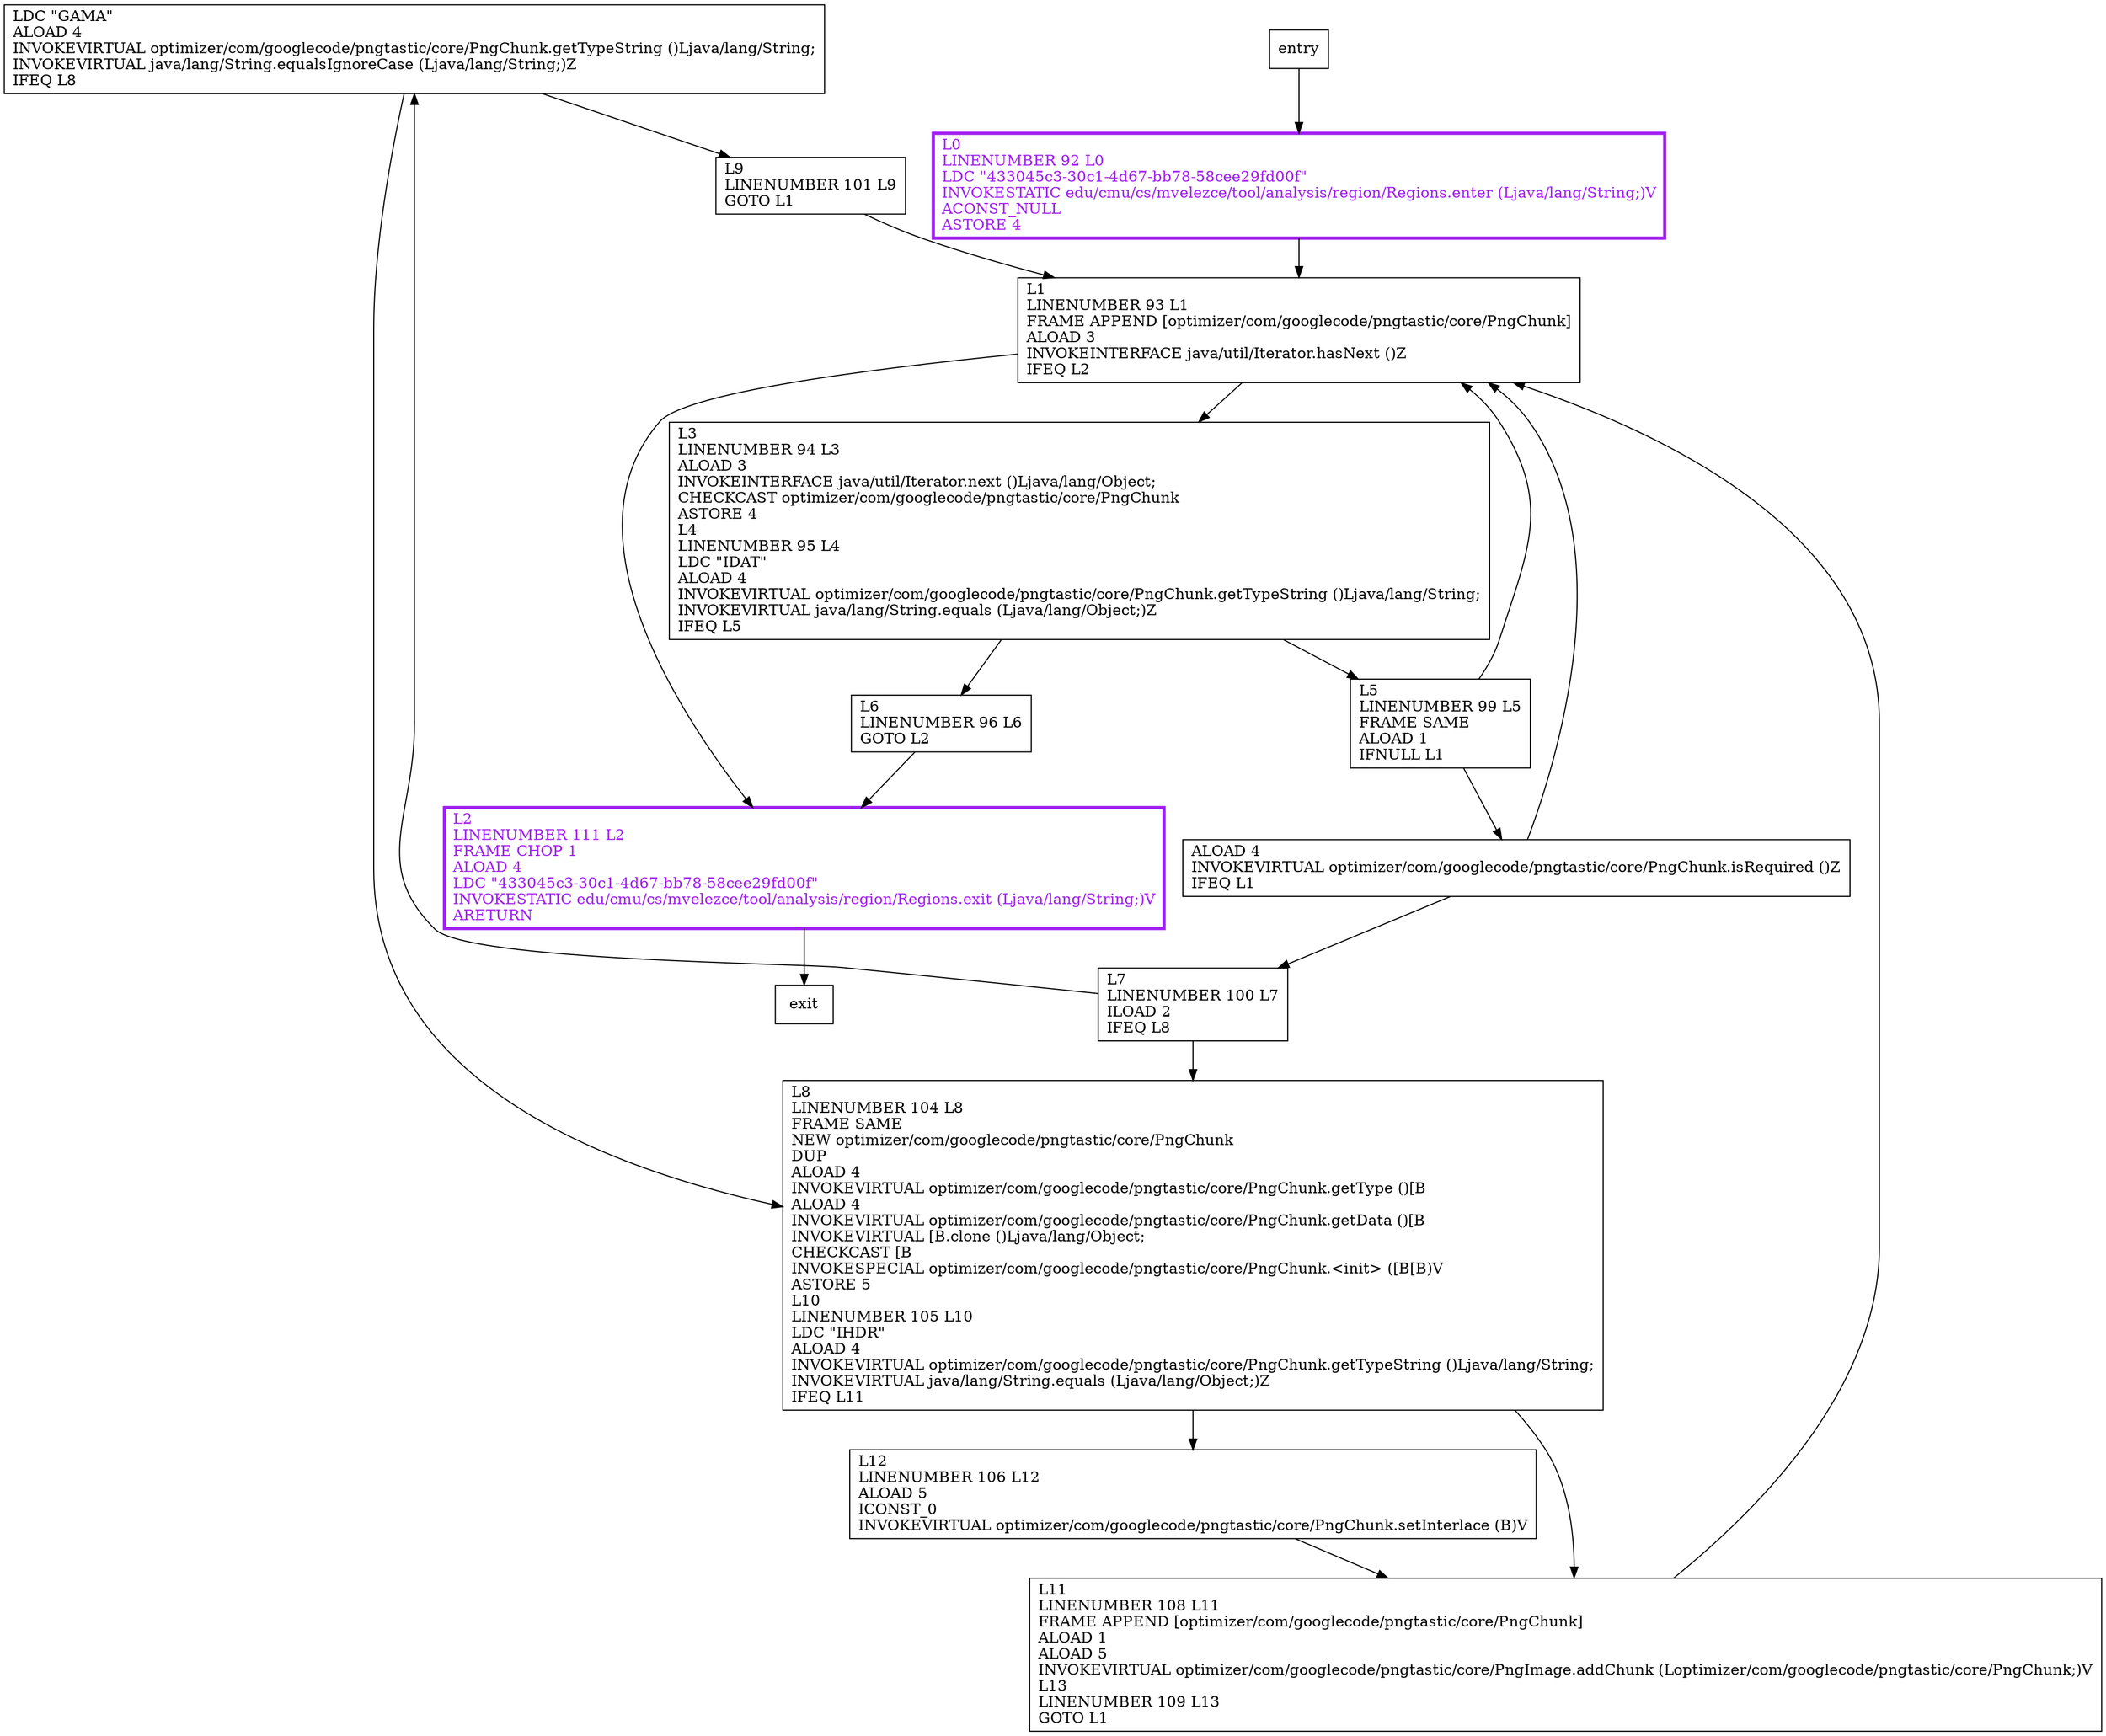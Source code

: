 digraph processHeadChunks {
node [shape=record];
585209498 [label="LDC \"GAMA\"\lALOAD 4\lINVOKEVIRTUAL optimizer/com/googlecode/pngtastic/core/PngChunk.getTypeString ()Ljava/lang/String;\lINVOKEVIRTUAL java/lang/String.equalsIgnoreCase (Ljava/lang/String;)Z\lIFEQ L8\l"];
2145996388 [label="L5\lLINENUMBER 99 L5\lFRAME SAME\lALOAD 1\lIFNULL L1\l"];
915876440 [label="L2\lLINENUMBER 111 L2\lFRAME CHOP 1\lALOAD 4\lLDC \"433045c3-30c1-4d67-bb78-58cee29fd00f\"\lINVOKESTATIC edu/cmu/cs/mvelezce/tool/analysis/region/Regions.exit (Ljava/lang/String;)V\lARETURN\l"];
1752036123 [label="L11\lLINENUMBER 108 L11\lFRAME APPEND [optimizer/com/googlecode/pngtastic/core/PngChunk]\lALOAD 1\lALOAD 5\lINVOKEVIRTUAL optimizer/com/googlecode/pngtastic/core/PngImage.addChunk (Loptimizer/com/googlecode/pngtastic/core/PngChunk;)V\lL13\lLINENUMBER 109 L13\lGOTO L1\l"];
933863963 [label="L1\lLINENUMBER 93 L1\lFRAME APPEND [optimizer/com/googlecode/pngtastic/core/PngChunk]\lALOAD 3\lINVOKEINTERFACE java/util/Iterator.hasNext ()Z\lIFEQ L2\l"];
369904385 [label="L9\lLINENUMBER 101 L9\lGOTO L1\l"];
1478643455 [label="L8\lLINENUMBER 104 L8\lFRAME SAME\lNEW optimizer/com/googlecode/pngtastic/core/PngChunk\lDUP\lALOAD 4\lINVOKEVIRTUAL optimizer/com/googlecode/pngtastic/core/PngChunk.getType ()[B\lALOAD 4\lINVOKEVIRTUAL optimizer/com/googlecode/pngtastic/core/PngChunk.getData ()[B\lINVOKEVIRTUAL [B.clone ()Ljava/lang/Object;\lCHECKCAST [B\lINVOKESPECIAL optimizer/com/googlecode/pngtastic/core/PngChunk.\<init\> ([B[B)V\lASTORE 5\lL10\lLINENUMBER 105 L10\lLDC \"IHDR\"\lALOAD 4\lINVOKEVIRTUAL optimizer/com/googlecode/pngtastic/core/PngChunk.getTypeString ()Ljava/lang/String;\lINVOKEVIRTUAL java/lang/String.equals (Ljava/lang/Object;)Z\lIFEQ L11\l"];
586292575 [label="L12\lLINENUMBER 106 L12\lALOAD 5\lICONST_0\lINVOKEVIRTUAL optimizer/com/googlecode/pngtastic/core/PngChunk.setInterlace (B)V\l"];
33085098 [label="L0\lLINENUMBER 92 L0\lLDC \"433045c3-30c1-4d67-bb78-58cee29fd00f\"\lINVOKESTATIC edu/cmu/cs/mvelezce/tool/analysis/region/Regions.enter (Ljava/lang/String;)V\lACONST_NULL\lASTORE 4\l"];
128920829 [label="L3\lLINENUMBER 94 L3\lALOAD 3\lINVOKEINTERFACE java/util/Iterator.next ()Ljava/lang/Object;\lCHECKCAST optimizer/com/googlecode/pngtastic/core/PngChunk\lASTORE 4\lL4\lLINENUMBER 95 L4\lLDC \"IDAT\"\lALOAD 4\lINVOKEVIRTUAL optimizer/com/googlecode/pngtastic/core/PngChunk.getTypeString ()Ljava/lang/String;\lINVOKEVIRTUAL java/lang/String.equals (Ljava/lang/Object;)Z\lIFEQ L5\l"];
2091927022 [label="L7\lLINENUMBER 100 L7\lILOAD 2\lIFEQ L8\l"];
1235200215 [label="ALOAD 4\lINVOKEVIRTUAL optimizer/com/googlecode/pngtastic/core/PngChunk.isRequired ()Z\lIFEQ L1\l"];
954440373 [label="L6\lLINENUMBER 96 L6\lGOTO L2\l"];
entry;
exit;
585209498 -> 369904385;
585209498 -> 1478643455;
2145996388 -> 1235200215;
2145996388 -> 933863963;
915876440 -> exit;
1752036123 -> 933863963;
933863963 -> 128920829;
933863963 -> 915876440;
369904385 -> 933863963;
1478643455 -> 586292575;
1478643455 -> 1752036123;
entry -> 33085098;
586292575 -> 1752036123;
33085098 -> 933863963;
128920829 -> 2145996388;
128920829 -> 954440373;
2091927022 -> 585209498;
2091927022 -> 1478643455;
1235200215 -> 2091927022;
1235200215 -> 933863963;
954440373 -> 915876440;
33085098[fontcolor="purple", penwidth=3, color="purple"];
915876440[fontcolor="purple", penwidth=3, color="purple"];
}
